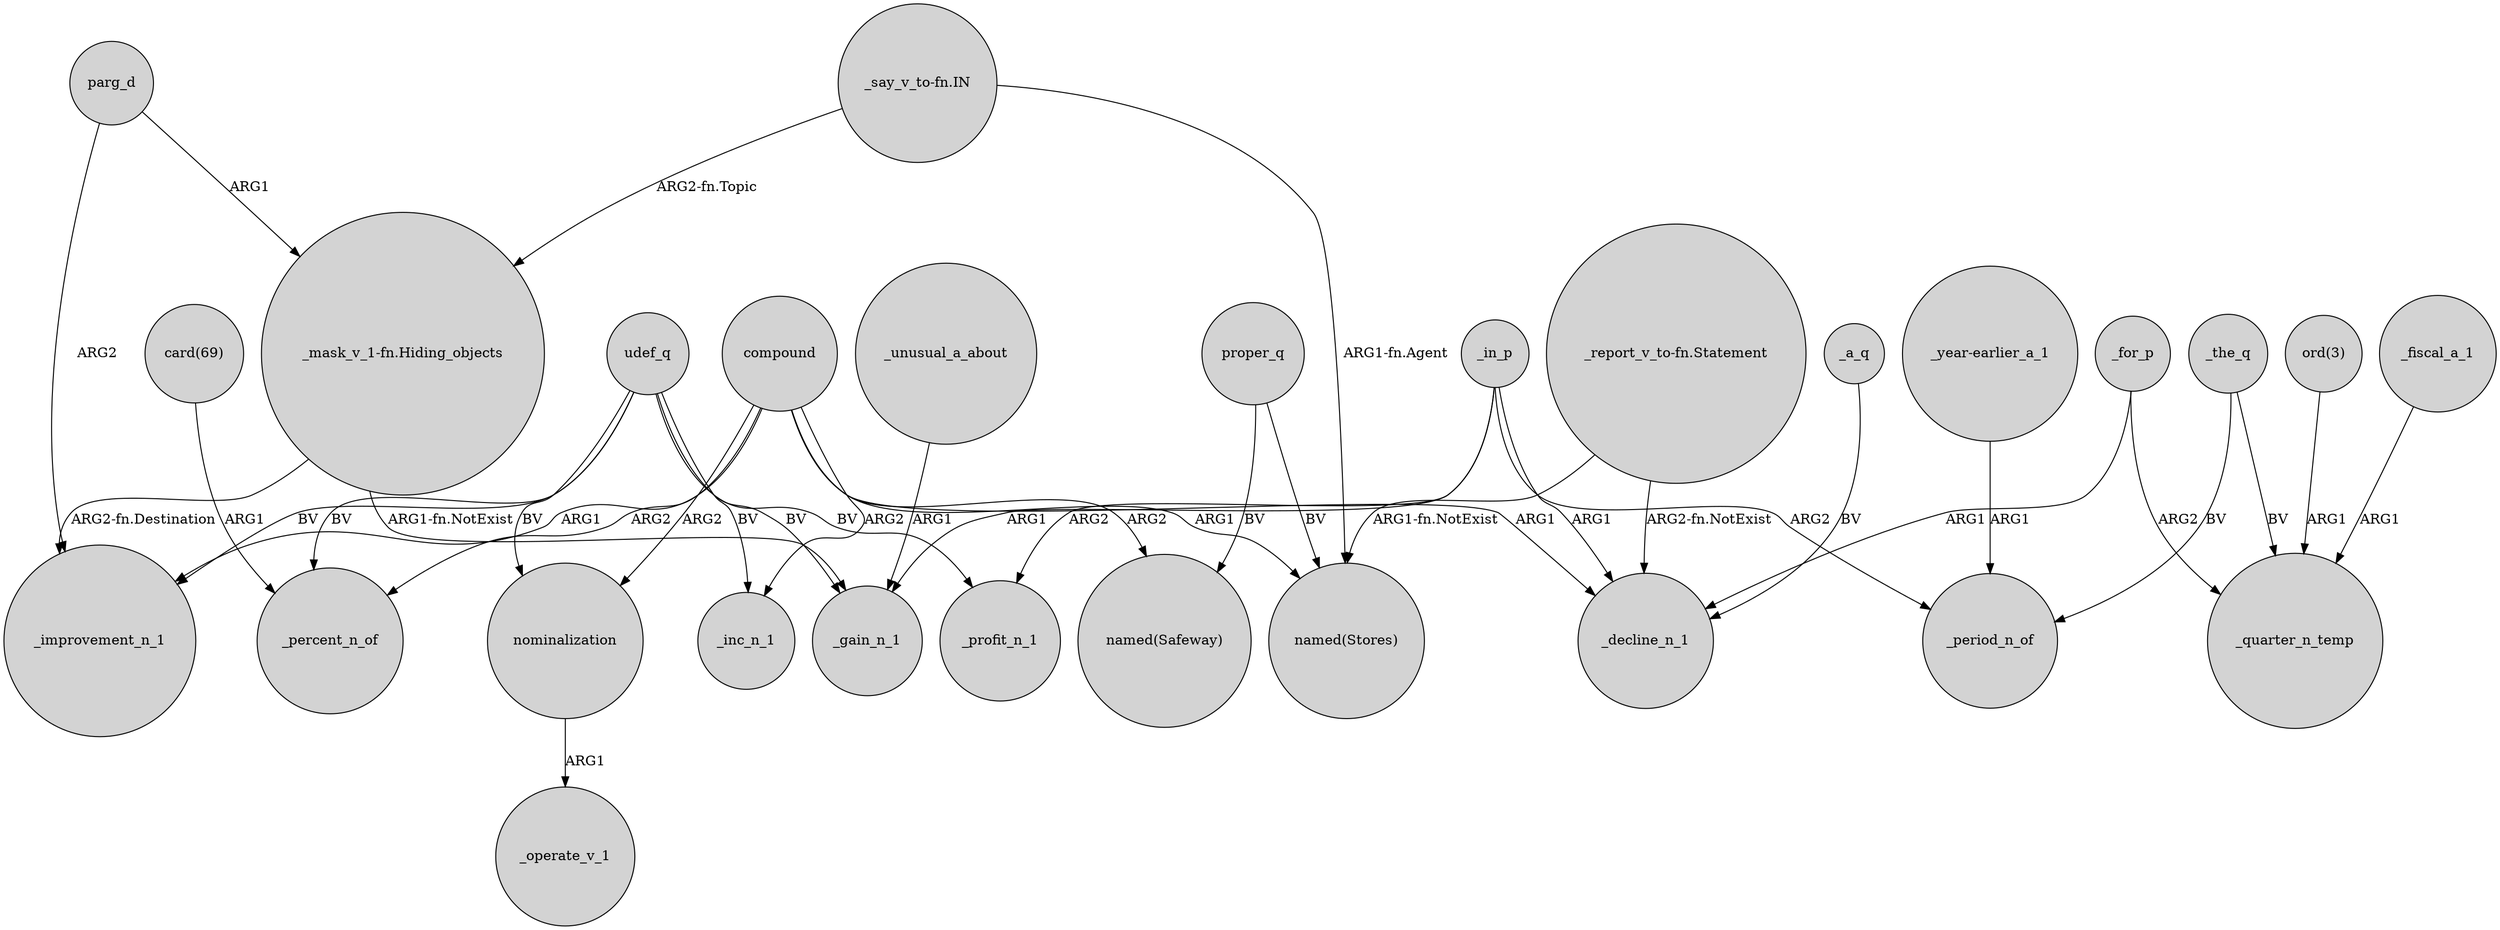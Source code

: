 digraph {
	node [shape=circle style=filled]
	_for_p -> _decline_n_1 [label=ARG1]
	"_year-earlier_a_1" -> _period_n_of [label=ARG1]
	parg_d -> _improvement_n_1 [label=ARG2]
	udef_q -> _inc_n_1 [label=BV]
	nominalization -> _operate_v_1 [label=ARG1]
	"_mask_v_1-fn.Hiding_objects" -> _gain_n_1 [label="ARG1-fn.NotExist"]
	udef_q -> _gain_n_1 [label=BV]
	compound -> "named(Safeway)" [label=ARG2]
	_in_p -> _gain_n_1 [label=ARG1]
	_the_q -> _quarter_n_temp [label=BV]
	"_report_v_to-fn.Statement" -> _decline_n_1 [label="ARG2-fn.NotExist"]
	_for_p -> _quarter_n_temp [label=ARG2]
	compound -> nominalization [label=ARG2]
	compound -> _percent_n_of [label=ARG2]
	"_report_v_to-fn.Statement" -> "named(Stores)" [label="ARG1-fn.NotExist"]
	"_say_v_to-fn.IN" -> "_mask_v_1-fn.Hiding_objects" [label="ARG2-fn.Topic"]
	compound -> "named(Stores)" [label=ARG1]
	compound -> _improvement_n_1 [label=ARG1]
	"_mask_v_1-fn.Hiding_objects" -> _improvement_n_1 [label="ARG2-fn.Destination"]
	_a_q -> _decline_n_1 [label=BV]
	_the_q -> _period_n_of [label=BV]
	"ord(3)" -> _quarter_n_temp [label=ARG1]
	_fiscal_a_1 -> _quarter_n_temp [label=ARG1]
	proper_q -> "named(Stores)" [label=BV]
	_in_p -> _profit_n_1 [label=ARG2]
	_in_p -> _period_n_of [label=ARG2]
	parg_d -> "_mask_v_1-fn.Hiding_objects" [label=ARG1]
	_in_p -> _decline_n_1 [label=ARG1]
	udef_q -> nominalization [label=BV]
	proper_q -> "named(Safeway)" [label=BV]
	"_say_v_to-fn.IN" -> "named(Stores)" [label="ARG1-fn.Agent"]
	_unusual_a_about -> _gain_n_1 [label=ARG1]
	compound -> _decline_n_1 [label=ARG1]
	udef_q -> _improvement_n_1 [label=BV]
	udef_q -> _profit_n_1 [label=BV]
	udef_q -> _percent_n_of [label=BV]
	compound -> _inc_n_1 [label=ARG2]
	"card(69)" -> _percent_n_of [label=ARG1]
}

